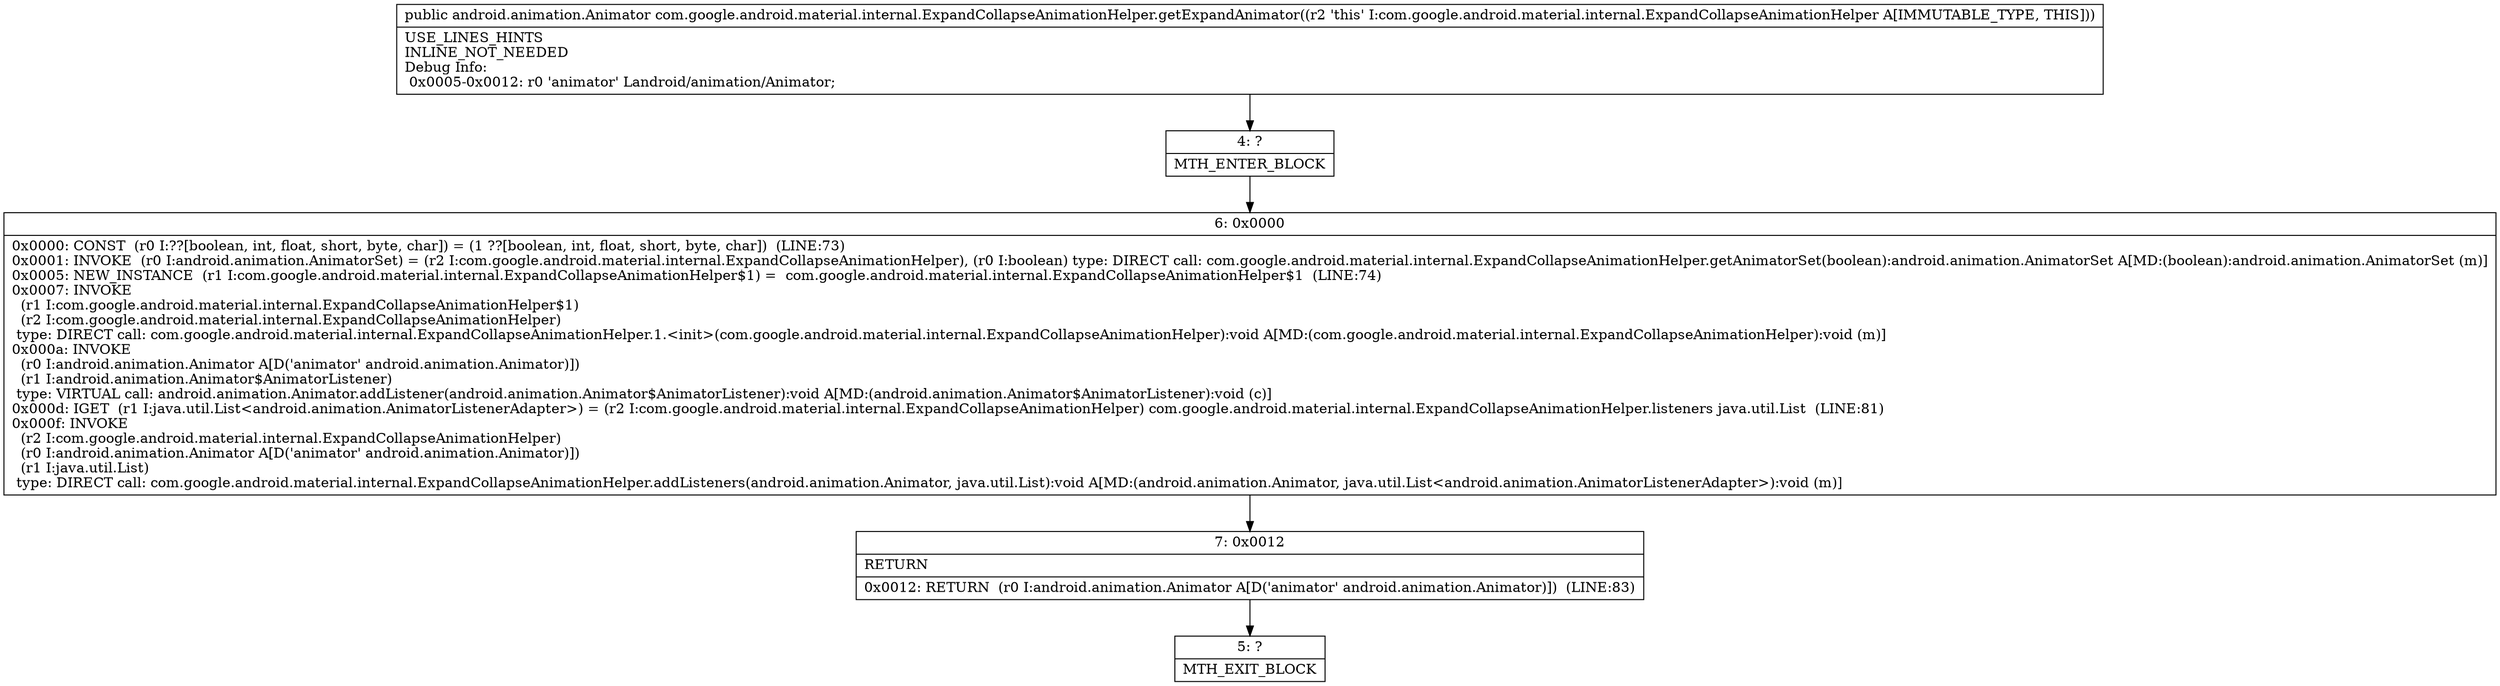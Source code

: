 digraph "CFG forcom.google.android.material.internal.ExpandCollapseAnimationHelper.getExpandAnimator()Landroid\/animation\/Animator;" {
Node_4 [shape=record,label="{4\:\ ?|MTH_ENTER_BLOCK\l}"];
Node_6 [shape=record,label="{6\:\ 0x0000|0x0000: CONST  (r0 I:??[boolean, int, float, short, byte, char]) = (1 ??[boolean, int, float, short, byte, char])  (LINE:73)\l0x0001: INVOKE  (r0 I:android.animation.AnimatorSet) = (r2 I:com.google.android.material.internal.ExpandCollapseAnimationHelper), (r0 I:boolean) type: DIRECT call: com.google.android.material.internal.ExpandCollapseAnimationHelper.getAnimatorSet(boolean):android.animation.AnimatorSet A[MD:(boolean):android.animation.AnimatorSet (m)]\l0x0005: NEW_INSTANCE  (r1 I:com.google.android.material.internal.ExpandCollapseAnimationHelper$1) =  com.google.android.material.internal.ExpandCollapseAnimationHelper$1  (LINE:74)\l0x0007: INVOKE  \l  (r1 I:com.google.android.material.internal.ExpandCollapseAnimationHelper$1)\l  (r2 I:com.google.android.material.internal.ExpandCollapseAnimationHelper)\l type: DIRECT call: com.google.android.material.internal.ExpandCollapseAnimationHelper.1.\<init\>(com.google.android.material.internal.ExpandCollapseAnimationHelper):void A[MD:(com.google.android.material.internal.ExpandCollapseAnimationHelper):void (m)]\l0x000a: INVOKE  \l  (r0 I:android.animation.Animator A[D('animator' android.animation.Animator)])\l  (r1 I:android.animation.Animator$AnimatorListener)\l type: VIRTUAL call: android.animation.Animator.addListener(android.animation.Animator$AnimatorListener):void A[MD:(android.animation.Animator$AnimatorListener):void (c)]\l0x000d: IGET  (r1 I:java.util.List\<android.animation.AnimatorListenerAdapter\>) = (r2 I:com.google.android.material.internal.ExpandCollapseAnimationHelper) com.google.android.material.internal.ExpandCollapseAnimationHelper.listeners java.util.List  (LINE:81)\l0x000f: INVOKE  \l  (r2 I:com.google.android.material.internal.ExpandCollapseAnimationHelper)\l  (r0 I:android.animation.Animator A[D('animator' android.animation.Animator)])\l  (r1 I:java.util.List)\l type: DIRECT call: com.google.android.material.internal.ExpandCollapseAnimationHelper.addListeners(android.animation.Animator, java.util.List):void A[MD:(android.animation.Animator, java.util.List\<android.animation.AnimatorListenerAdapter\>):void (m)]\l}"];
Node_7 [shape=record,label="{7\:\ 0x0012|RETURN\l|0x0012: RETURN  (r0 I:android.animation.Animator A[D('animator' android.animation.Animator)])  (LINE:83)\l}"];
Node_5 [shape=record,label="{5\:\ ?|MTH_EXIT_BLOCK\l}"];
MethodNode[shape=record,label="{public android.animation.Animator com.google.android.material.internal.ExpandCollapseAnimationHelper.getExpandAnimator((r2 'this' I:com.google.android.material.internal.ExpandCollapseAnimationHelper A[IMMUTABLE_TYPE, THIS]))  | USE_LINES_HINTS\lINLINE_NOT_NEEDED\lDebug Info:\l  0x0005\-0x0012: r0 'animator' Landroid\/animation\/Animator;\l}"];
MethodNode -> Node_4;Node_4 -> Node_6;
Node_6 -> Node_7;
Node_7 -> Node_5;
}

